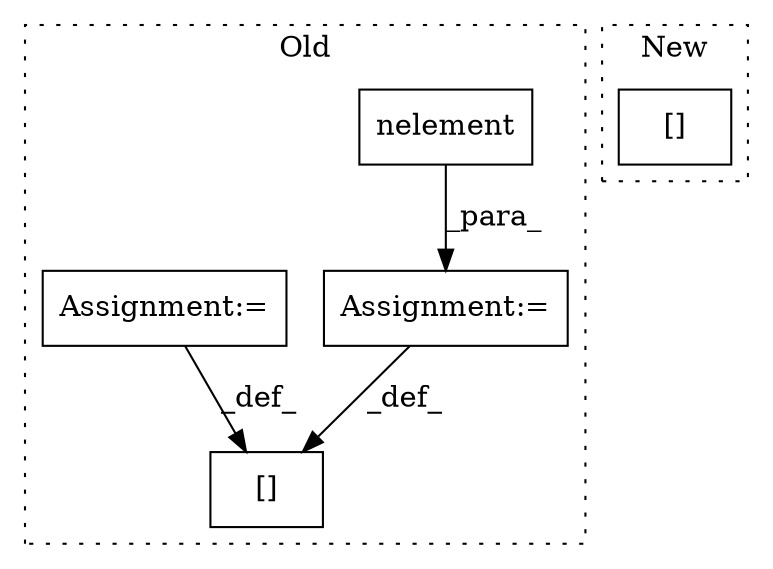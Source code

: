 digraph G {
subgraph cluster0 {
1 [label="nelement" a="32" s="24650" l="10" shape="box"];
3 [label="[]" a="2" s="25300,25327" l="16,1" shape="box"];
4 [label="Assignment:=" a="7" s="24519" l="2" shape="box"];
5 [label="Assignment:=" a="7" s="24624" l="2" shape="box"];
label = "Old";
style="dotted";
}
subgraph cluster1 {
2 [label="[]" a="2" s="24019,24030" l="4,1" shape="box"];
label = "New";
style="dotted";
}
1 -> 5 [label="_para_"];
4 -> 3 [label="_def_"];
5 -> 3 [label="_def_"];
}